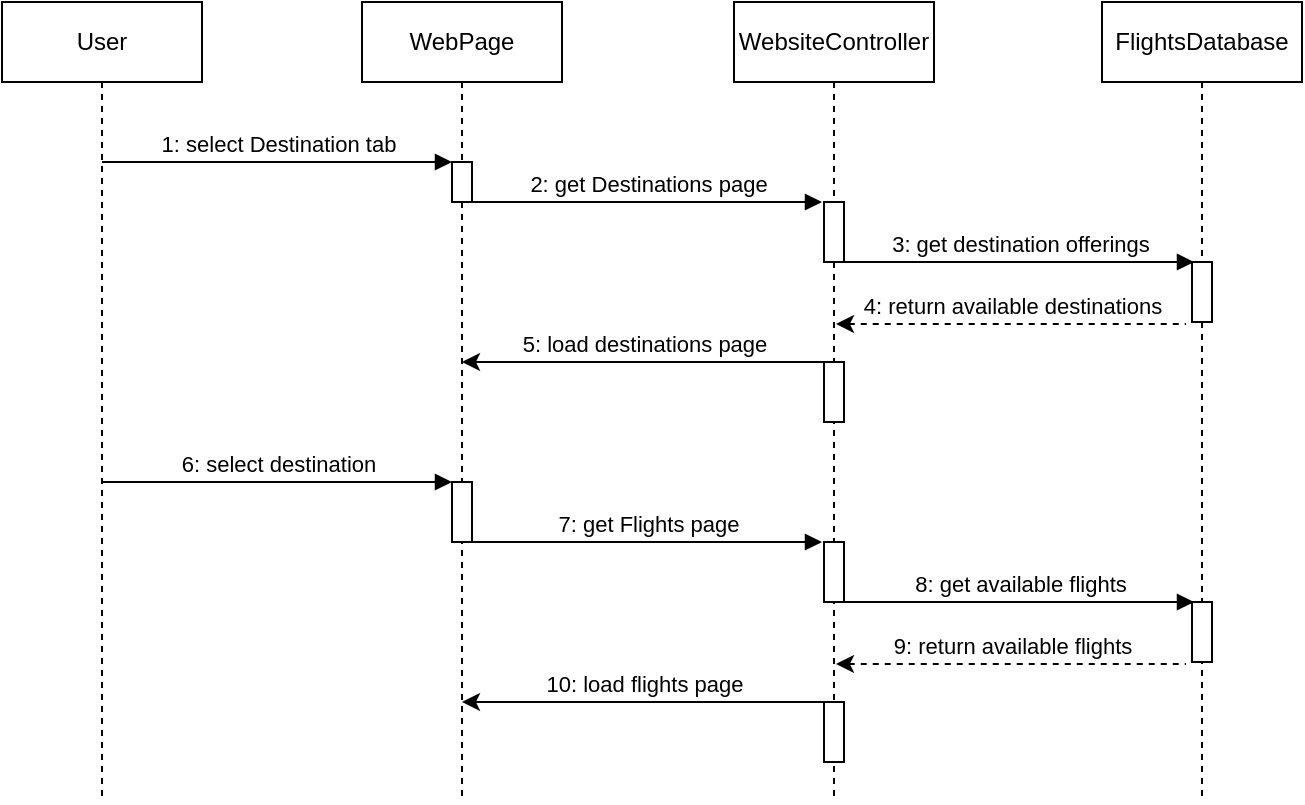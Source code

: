 <mxfile version="22.1.2" type="device">
  <diagram name="Page-1" id="2YBvvXClWsGukQMizWep">
    <mxGraphModel dx="977" dy="566" grid="1" gridSize="10" guides="1" tooltips="1" connect="1" arrows="1" fold="1" page="1" pageScale="1" pageWidth="850" pageHeight="1100" math="0" shadow="0">
      <root>
        <mxCell id="0" />
        <mxCell id="1" parent="0" />
        <mxCell id="aM9ryv3xv72pqoxQDRHE-1" value="User" style="shape=umlLifeline;perimeter=lifelinePerimeter;whiteSpace=wrap;html=1;container=0;dropTarget=0;collapsible=0;recursiveResize=0;outlineConnect=0;portConstraint=eastwest;newEdgeStyle={&quot;edgeStyle&quot;:&quot;elbowEdgeStyle&quot;,&quot;elbow&quot;:&quot;vertical&quot;,&quot;curved&quot;:0,&quot;rounded&quot;:0};" parent="1" vertex="1">
          <mxGeometry x="40" y="40" width="100" height="400" as="geometry" />
        </mxCell>
        <mxCell id="aM9ryv3xv72pqoxQDRHE-5" value="WebPage" style="shape=umlLifeline;perimeter=lifelinePerimeter;whiteSpace=wrap;html=1;container=0;dropTarget=0;collapsible=0;recursiveResize=0;outlineConnect=0;portConstraint=eastwest;newEdgeStyle={&quot;edgeStyle&quot;:&quot;elbowEdgeStyle&quot;,&quot;elbow&quot;:&quot;vertical&quot;,&quot;curved&quot;:0,&quot;rounded&quot;:0};" parent="1" vertex="1">
          <mxGeometry x="220" y="40" width="100" height="400" as="geometry" />
        </mxCell>
        <mxCell id="aM9ryv3xv72pqoxQDRHE-6" value="" style="html=1;points=[];perimeter=orthogonalPerimeter;outlineConnect=0;targetShapes=umlLifeline;portConstraint=eastwest;newEdgeStyle={&quot;edgeStyle&quot;:&quot;elbowEdgeStyle&quot;,&quot;elbow&quot;:&quot;vertical&quot;,&quot;curved&quot;:0,&quot;rounded&quot;:0};" parent="aM9ryv3xv72pqoxQDRHE-5" vertex="1">
          <mxGeometry x="45" y="80" width="10" height="20" as="geometry" />
        </mxCell>
        <mxCell id="KBxKdgIZe6UtZzz1TdQv-23" value="" style="html=1;points=[];perimeter=orthogonalPerimeter;outlineConnect=0;targetShapes=umlLifeline;portConstraint=eastwest;newEdgeStyle={&quot;edgeStyle&quot;:&quot;elbowEdgeStyle&quot;,&quot;elbow&quot;:&quot;vertical&quot;,&quot;curved&quot;:0,&quot;rounded&quot;:0};" vertex="1" parent="aM9ryv3xv72pqoxQDRHE-5">
          <mxGeometry x="45" y="240" width="10" height="30" as="geometry" />
        </mxCell>
        <mxCell id="aM9ryv3xv72pqoxQDRHE-7" value="1: select Destination tab" style="html=1;verticalAlign=bottom;endArrow=block;edgeStyle=elbowEdgeStyle;elbow=vertical;curved=0;rounded=0;" parent="1" source="aM9ryv3xv72pqoxQDRHE-1" target="aM9ryv3xv72pqoxQDRHE-6" edge="1">
          <mxGeometry relative="1" as="geometry">
            <mxPoint x="95" y="120" as="sourcePoint" />
            <Array as="points">
              <mxPoint x="180" y="120" />
            </Array>
          </mxGeometry>
        </mxCell>
        <mxCell id="KBxKdgIZe6UtZzz1TdQv-12" value="WebsiteController" style="shape=umlLifeline;perimeter=lifelinePerimeter;whiteSpace=wrap;html=1;container=0;dropTarget=0;collapsible=0;recursiveResize=0;outlineConnect=0;portConstraint=eastwest;newEdgeStyle={&quot;edgeStyle&quot;:&quot;elbowEdgeStyle&quot;,&quot;elbow&quot;:&quot;vertical&quot;,&quot;curved&quot;:0,&quot;rounded&quot;:0};" vertex="1" parent="1">
          <mxGeometry x="406" y="40" width="100" height="400" as="geometry" />
        </mxCell>
        <mxCell id="KBxKdgIZe6UtZzz1TdQv-13" value="" style="html=1;points=[];perimeter=orthogonalPerimeter;outlineConnect=0;targetShapes=umlLifeline;portConstraint=eastwest;newEdgeStyle={&quot;edgeStyle&quot;:&quot;elbowEdgeStyle&quot;,&quot;elbow&quot;:&quot;vertical&quot;,&quot;curved&quot;:0,&quot;rounded&quot;:0};" vertex="1" parent="KBxKdgIZe6UtZzz1TdQv-12">
          <mxGeometry x="45" y="100" width="10" height="30" as="geometry" />
        </mxCell>
        <mxCell id="KBxKdgIZe6UtZzz1TdQv-19" value="" style="html=1;points=[];perimeter=orthogonalPerimeter;outlineConnect=0;targetShapes=umlLifeline;portConstraint=eastwest;newEdgeStyle={&quot;edgeStyle&quot;:&quot;elbowEdgeStyle&quot;,&quot;elbow&quot;:&quot;vertical&quot;,&quot;curved&quot;:0,&quot;rounded&quot;:0};" vertex="1" parent="KBxKdgIZe6UtZzz1TdQv-12">
          <mxGeometry x="45" y="180" width="10" height="30" as="geometry" />
        </mxCell>
        <mxCell id="KBxKdgIZe6UtZzz1TdQv-14" value="2: get Destinations page" style="html=1;verticalAlign=bottom;endArrow=block;edgeStyle=elbowEdgeStyle;elbow=vertical;curved=0;rounded=0;" edge="1" parent="1">
          <mxGeometry relative="1" as="geometry">
            <mxPoint x="275" y="140" as="sourcePoint" />
            <Array as="points">
              <mxPoint x="365" y="140" />
            </Array>
            <mxPoint x="450" y="140" as="targetPoint" />
          </mxGeometry>
        </mxCell>
        <mxCell id="KBxKdgIZe6UtZzz1TdQv-15" value="FlightsDatabase" style="shape=umlLifeline;perimeter=lifelinePerimeter;whiteSpace=wrap;html=1;container=0;dropTarget=0;collapsible=0;recursiveResize=0;outlineConnect=0;portConstraint=eastwest;newEdgeStyle={&quot;edgeStyle&quot;:&quot;elbowEdgeStyle&quot;,&quot;elbow&quot;:&quot;vertical&quot;,&quot;curved&quot;:0,&quot;rounded&quot;:0};" vertex="1" parent="1">
          <mxGeometry x="590" y="40" width="100" height="400" as="geometry" />
        </mxCell>
        <mxCell id="KBxKdgIZe6UtZzz1TdQv-16" value="" style="html=1;points=[];perimeter=orthogonalPerimeter;outlineConnect=0;targetShapes=umlLifeline;portConstraint=eastwest;newEdgeStyle={&quot;edgeStyle&quot;:&quot;elbowEdgeStyle&quot;,&quot;elbow&quot;:&quot;vertical&quot;,&quot;curved&quot;:0,&quot;rounded&quot;:0};" vertex="1" parent="KBxKdgIZe6UtZzz1TdQv-15">
          <mxGeometry x="45" y="130" width="10" height="30" as="geometry" />
        </mxCell>
        <mxCell id="KBxKdgIZe6UtZzz1TdQv-32" value="" style="html=1;points=[];perimeter=orthogonalPerimeter;outlineConnect=0;targetShapes=umlLifeline;portConstraint=eastwest;newEdgeStyle={&quot;edgeStyle&quot;:&quot;elbowEdgeStyle&quot;,&quot;elbow&quot;:&quot;vertical&quot;,&quot;curved&quot;:0,&quot;rounded&quot;:0};" vertex="1" parent="KBxKdgIZe6UtZzz1TdQv-15">
          <mxGeometry x="-139" y="270" width="10" height="30" as="geometry" />
        </mxCell>
        <mxCell id="KBxKdgIZe6UtZzz1TdQv-33" value="" style="html=1;points=[];perimeter=orthogonalPerimeter;outlineConnect=0;targetShapes=umlLifeline;portConstraint=eastwest;newEdgeStyle={&quot;edgeStyle&quot;:&quot;elbowEdgeStyle&quot;,&quot;elbow&quot;:&quot;vertical&quot;,&quot;curved&quot;:0,&quot;rounded&quot;:0};" vertex="1" parent="KBxKdgIZe6UtZzz1TdQv-15">
          <mxGeometry x="-139" y="350" width="10" height="30" as="geometry" />
        </mxCell>
        <mxCell id="KBxKdgIZe6UtZzz1TdQv-34" value="7: get Flights page" style="html=1;verticalAlign=bottom;endArrow=block;edgeStyle=elbowEdgeStyle;elbow=vertical;curved=0;rounded=0;" edge="1" parent="KBxKdgIZe6UtZzz1TdQv-15">
          <mxGeometry relative="1" as="geometry">
            <mxPoint x="-315" y="270" as="sourcePoint" />
            <Array as="points">
              <mxPoint x="-225" y="270" />
            </Array>
            <mxPoint x="-140" y="270" as="targetPoint" />
          </mxGeometry>
        </mxCell>
        <mxCell id="KBxKdgIZe6UtZzz1TdQv-35" value="" style="html=1;points=[];perimeter=orthogonalPerimeter;outlineConnect=0;targetShapes=umlLifeline;portConstraint=eastwest;newEdgeStyle={&quot;edgeStyle&quot;:&quot;elbowEdgeStyle&quot;,&quot;elbow&quot;:&quot;vertical&quot;,&quot;curved&quot;:0,&quot;rounded&quot;:0};" vertex="1" parent="KBxKdgIZe6UtZzz1TdQv-15">
          <mxGeometry x="45" y="300" width="10" height="30" as="geometry" />
        </mxCell>
        <mxCell id="KBxKdgIZe6UtZzz1TdQv-36" value="8: get available flights" style="html=1;verticalAlign=bottom;endArrow=block;edgeStyle=elbowEdgeStyle;elbow=vertical;curved=0;rounded=0;" edge="1" parent="KBxKdgIZe6UtZzz1TdQv-15">
          <mxGeometry x="-0.001" relative="1" as="geometry">
            <mxPoint x="-129" y="300" as="sourcePoint" />
            <Array as="points">
              <mxPoint x="-39" y="300" />
            </Array>
            <mxPoint x="46" y="300" as="targetPoint" />
            <mxPoint as="offset" />
          </mxGeometry>
        </mxCell>
        <mxCell id="KBxKdgIZe6UtZzz1TdQv-37" value="9: return available flights" style="html=1;verticalAlign=bottom;endArrow=none;edgeStyle=elbowEdgeStyle;elbow=vertical;curved=0;rounded=0;startArrow=classic;startFill=1;endFill=0;dashed=1;" edge="1" parent="KBxKdgIZe6UtZzz1TdQv-15">
          <mxGeometry relative="1" as="geometry">
            <mxPoint x="-133" y="331" as="sourcePoint" />
            <Array as="points">
              <mxPoint x="-43" y="331" />
            </Array>
            <mxPoint x="42" y="331" as="targetPoint" />
          </mxGeometry>
        </mxCell>
        <mxCell id="KBxKdgIZe6UtZzz1TdQv-38" value="10: load flights page" style="html=1;verticalAlign=bottom;endArrow=none;edgeStyle=elbowEdgeStyle;elbow=vertical;curved=0;rounded=0;startArrow=classic;startFill=1;endFill=0;" edge="1" parent="KBxKdgIZe6UtZzz1TdQv-15" target="KBxKdgIZe6UtZzz1TdQv-33">
          <mxGeometry relative="1" as="geometry">
            <mxPoint x="-320" y="350" as="sourcePoint" />
            <Array as="points">
              <mxPoint x="-230" y="350" />
            </Array>
            <mxPoint x="-145" y="350" as="targetPoint" />
          </mxGeometry>
        </mxCell>
        <mxCell id="KBxKdgIZe6UtZzz1TdQv-17" value="3: get destination offerings" style="html=1;verticalAlign=bottom;endArrow=block;edgeStyle=elbowEdgeStyle;elbow=vertical;curved=0;rounded=0;" edge="1" parent="1">
          <mxGeometry x="-0.001" relative="1" as="geometry">
            <mxPoint x="461" y="170" as="sourcePoint" />
            <Array as="points">
              <mxPoint x="551" y="170" />
            </Array>
            <mxPoint x="636" y="170" as="targetPoint" />
            <mxPoint as="offset" />
          </mxGeometry>
        </mxCell>
        <mxCell id="KBxKdgIZe6UtZzz1TdQv-18" value="4: return available destinations" style="html=1;verticalAlign=bottom;endArrow=none;edgeStyle=elbowEdgeStyle;elbow=vertical;curved=0;rounded=0;startArrow=classic;startFill=1;endFill=0;dashed=1;" edge="1" parent="1">
          <mxGeometry relative="1" as="geometry">
            <mxPoint x="457" y="201" as="sourcePoint" />
            <Array as="points">
              <mxPoint x="547" y="201" />
            </Array>
            <mxPoint x="632" y="201" as="targetPoint" />
          </mxGeometry>
        </mxCell>
        <mxCell id="KBxKdgIZe6UtZzz1TdQv-20" value="5: load destinations page" style="html=1;verticalAlign=bottom;endArrow=none;edgeStyle=elbowEdgeStyle;elbow=vertical;curved=0;rounded=0;startArrow=classic;startFill=1;endFill=0;" edge="1" parent="1" target="KBxKdgIZe6UtZzz1TdQv-19">
          <mxGeometry relative="1" as="geometry">
            <mxPoint x="270" y="220" as="sourcePoint" />
            <Array as="points">
              <mxPoint x="360" y="220" />
            </Array>
            <mxPoint x="445" y="220" as="targetPoint" />
          </mxGeometry>
        </mxCell>
        <mxCell id="KBxKdgIZe6UtZzz1TdQv-21" value="6: select destination" style="html=1;verticalAlign=bottom;endArrow=block;edgeStyle=elbowEdgeStyle;elbow=vertical;curved=0;rounded=0;" edge="1" parent="1">
          <mxGeometry relative="1" as="geometry">
            <mxPoint x="90" y="280" as="sourcePoint" />
            <Array as="points">
              <mxPoint x="180" y="280" />
            </Array>
            <mxPoint x="265" y="280" as="targetPoint" />
          </mxGeometry>
        </mxCell>
      </root>
    </mxGraphModel>
  </diagram>
</mxfile>
